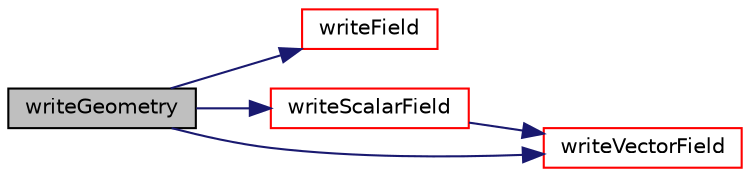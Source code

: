 digraph "writeGeometry"
{
  bgcolor="transparent";
  edge [fontname="Helvetica",fontsize="10",labelfontname="Helvetica",labelfontsize="10"];
  node [fontname="Helvetica",fontsize="10",shape=record];
  rankdir="LR";
  Node1 [label="writeGeometry",height=0.2,width=0.4,color="black", fillcolor="grey75", style="filled", fontcolor="black"];
  Node1 -> Node2 [color="midnightblue",fontsize="10",style="solid",fontname="Helvetica"];
  Node2 [label="writeField",height=0.2,width=0.4,color="red",URL="$a00656.html#a050124e84d2651585e7dc4e63fe354b9",tooltip="Write generalized field components. "];
  Node1 -> Node3 [color="midnightblue",fontsize="10",style="solid",fontname="Helvetica"];
  Node3 [label="writeScalarField",height=0.2,width=0.4,color="red",URL="$a00656.html#a65ad618b610319e0ef4c0080afd1f3f0",tooltip="Write scalar field. "];
  Node3 -> Node4 [color="midnightblue",fontsize="10",style="solid",fontname="Helvetica"];
  Node4 [label="writeVectorField",height=0.2,width=0.4,color="red",URL="$a00656.html#abb57fcdac84a89a406c3850598af0ad7",tooltip="Write vector field components. "];
  Node1 -> Node4 [color="midnightblue",fontsize="10",style="solid",fontname="Helvetica"];
}
